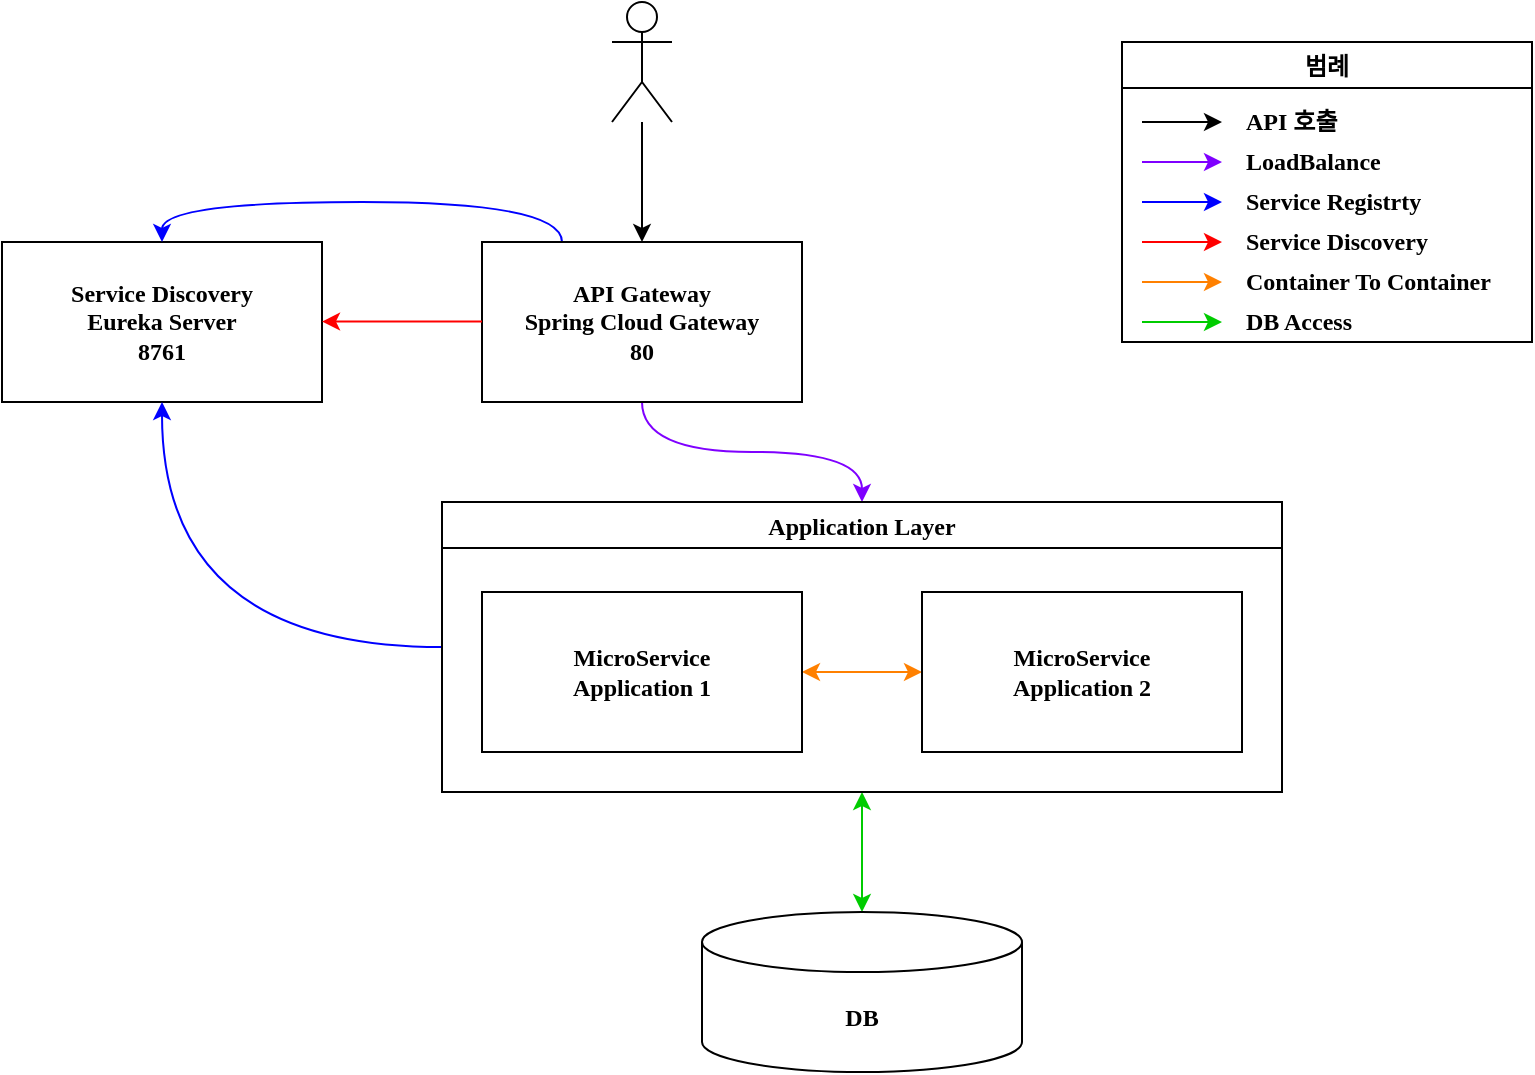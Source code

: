 <mxfile version="18.1.3" type="github" pages="2">
  <diagram id="tCjOHd1AOHYK8ctcOkT3" name="Page-1">
    <mxGraphModel dx="1185" dy="635" grid="1" gridSize="5" guides="1" tooltips="1" connect="1" arrows="1" fold="1" page="0" pageScale="1" pageWidth="827" pageHeight="1169" math="0" shadow="0">
      <root>
        <mxCell id="0" />
        <mxCell id="1" parent="0" />
        <mxCell id="u_qnulU21Ccd_IEKLZmD-1" value="Service Discovery&lt;br&gt;Eureka Server&lt;br&gt;8761" style="rounded=0;whiteSpace=wrap;html=1;fontStyle=1;fontFamily=Nanum Gothic;fontSource=http%3A%2F%2Ffonts.googleapis.com%2Fearlyaccess%2Fnanumgothic.css;" parent="1" vertex="1">
          <mxGeometry x="300" y="240" width="160" height="80" as="geometry" />
        </mxCell>
        <mxCell id="0uWgaXjeywN7YIeMeXA3-5" value="" style="edgeStyle=orthogonalEdgeStyle;rounded=0;orthogonalLoop=1;jettySize=auto;html=1;exitX=0.5;exitY=1;exitDx=0;exitDy=0;strokeColor=#00CC00;startArrow=classic;startFill=1;fontStyle=1;fontFamily=Nanum Gothic;fontSource=http%3A%2F%2Ffonts.googleapis.com%2Fearlyaccess%2Fnanumgothic.css;" parent="1" source="0uWgaXjeywN7YIeMeXA3-12" target="u_qnulU21Ccd_IEKLZmD-4" edge="1">
          <mxGeometry relative="1" as="geometry" />
        </mxCell>
        <mxCell id="0uWgaXjeywN7YIeMeXA3-10" value="" style="edgeStyle=none;rounded=0;orthogonalLoop=1;jettySize=auto;html=1;startArrow=classic;startFill=1;strokeColor=#FF8000;fontStyle=1;fontFamily=Nanum Gothic;fontSource=http%3A%2F%2Ffonts.googleapis.com%2Fearlyaccess%2Fnanumgothic.css;" parent="1" source="u_qnulU21Ccd_IEKLZmD-2" target="0uWgaXjeywN7YIeMeXA3-8" edge="1">
          <mxGeometry relative="1" as="geometry" />
        </mxCell>
        <mxCell id="u_qnulU21Ccd_IEKLZmD-2" value="MicroService&lt;br&gt;Application 2" style="rounded=0;whiteSpace=wrap;html=1;fontStyle=1;fontFamily=Nanum Gothic;fontSource=http%3A%2F%2Ffonts.googleapis.com%2Fearlyaccess%2Fnanumgothic.css;" parent="1" vertex="1">
          <mxGeometry x="760" y="415" width="160" height="80" as="geometry" />
        </mxCell>
        <mxCell id="0uWgaXjeywN7YIeMeXA3-4" style="edgeStyle=orthogonalEdgeStyle;rounded=0;orthogonalLoop=1;jettySize=auto;html=1;exitX=0.25;exitY=0;exitDx=0;exitDy=0;entryX=0.5;entryY=0;entryDx=0;entryDy=0;strokeColor=#0000FF;startArrow=none;startFill=0;fontStyle=1;fontFamily=Nanum Gothic;fontSource=http%3A%2F%2Ffonts.googleapis.com%2Fearlyaccess%2Fnanumgothic.css;curved=1;" parent="1" source="u_qnulU21Ccd_IEKLZmD-3" target="u_qnulU21Ccd_IEKLZmD-1" edge="1">
          <mxGeometry relative="1" as="geometry" />
        </mxCell>
        <mxCell id="LcAdzvYWBtJncnAksIGm-1" value="" style="edgeStyle=orthogonalEdgeStyle;curved=1;rounded=0;orthogonalLoop=1;jettySize=auto;html=1;fontStyle=1;fontFamily=Nanum Gothic;fontSource=http%3A%2F%2Ffonts.googleapis.com%2Fearlyaccess%2Fnanumgothic.css;strokeColor=#7F00FF;" edge="1" parent="1" source="u_qnulU21Ccd_IEKLZmD-3" target="0uWgaXjeywN7YIeMeXA3-12">
          <mxGeometry relative="1" as="geometry" />
        </mxCell>
        <mxCell id="u_qnulU21Ccd_IEKLZmD-3" value="API Gateway&lt;br&gt;Spring Cloud&amp;nbsp;Gateway&lt;br&gt;80" style="rounded=0;whiteSpace=wrap;html=1;fontStyle=1;fontFamily=Nanum Gothic;fontSource=http%3A%2F%2Ffonts.googleapis.com%2Fearlyaccess%2Fnanumgothic.css;" parent="1" vertex="1">
          <mxGeometry x="540" y="240" width="160" height="80" as="geometry" />
        </mxCell>
        <mxCell id="u_qnulU21Ccd_IEKLZmD-4" value="DB" style="shape=cylinder3;whiteSpace=wrap;html=1;boundedLbl=1;backgroundOutline=1;size=15;fontStyle=1;fontFamily=Nanum Gothic;fontSource=http%3A%2F%2Ffonts.googleapis.com%2Fearlyaccess%2Fnanumgothic.css;" parent="1" vertex="1">
          <mxGeometry x="650" y="575" width="160" height="80" as="geometry" />
        </mxCell>
        <mxCell id="0uWgaXjeywN7YIeMeXA3-2" value="" style="edgeStyle=orthogonalEdgeStyle;rounded=0;orthogonalLoop=1;jettySize=auto;html=1;strokeColor=#000000;fontStyle=1;fontFamily=Nanum Gothic;fontSource=http%3A%2F%2Ffonts.googleapis.com%2Fearlyaccess%2Fnanumgothic.css;" parent="1" source="0uWgaXjeywN7YIeMeXA3-1" target="u_qnulU21Ccd_IEKLZmD-3" edge="1">
          <mxGeometry relative="1" as="geometry" />
        </mxCell>
        <mxCell id="0uWgaXjeywN7YIeMeXA3-1" value="&lt;br&gt;" style="shape=umlActor;verticalLabelPosition=bottom;verticalAlign=top;html=1;outlineConnect=0;fontStyle=1;fontFamily=Nanum Gothic;fontSource=http%3A%2F%2Ffonts.googleapis.com%2Fearlyaccess%2Fnanumgothic.css;" parent="1" vertex="1">
          <mxGeometry x="605" y="120" width="30" height="60" as="geometry" />
        </mxCell>
        <mxCell id="0uWgaXjeywN7YIeMeXA3-11" style="edgeStyle=orthogonalEdgeStyle;rounded=0;orthogonalLoop=1;jettySize=auto;html=1;entryX=0.5;entryY=1;entryDx=0;entryDy=0;startArrow=none;startFill=0;strokeColor=#0000FF;exitX=0;exitY=0.5;exitDx=0;exitDy=0;curved=1;fontStyle=1;fontFamily=Nanum Gothic;fontSource=http%3A%2F%2Ffonts.googleapis.com%2Fearlyaccess%2Fnanumgothic.css;" parent="1" source="0uWgaXjeywN7YIeMeXA3-12" target="u_qnulU21Ccd_IEKLZmD-1" edge="1">
          <mxGeometry relative="1" as="geometry">
            <mxPoint x="380" y="350" as="sourcePoint" />
          </mxGeometry>
        </mxCell>
        <mxCell id="0uWgaXjeywN7YIeMeXA3-8" value="MicroService&lt;br&gt;Application 1" style="rounded=0;whiteSpace=wrap;html=1;fontStyle=1;fontFamily=Nanum Gothic;fontSource=http%3A%2F%2Ffonts.googleapis.com%2Fearlyaccess%2Fnanumgothic.css;" parent="1" vertex="1">
          <mxGeometry x="540" y="415" width="160" height="80" as="geometry" />
        </mxCell>
        <mxCell id="0uWgaXjeywN7YIeMeXA3-12" value="Application Layer" style="swimlane;fontStyle=1;fontFamily=Nanum Gothic;fontSource=http%3A%2F%2Ffonts.googleapis.com%2Fearlyaccess%2Fnanumgothic.css;" parent="1" vertex="1">
          <mxGeometry x="520" y="370" width="420" height="145" as="geometry" />
        </mxCell>
        <mxCell id="LcAdzvYWBtJncnAksIGm-3" value="" style="endArrow=classic;html=1;rounded=0;curved=1;fontStyle=1;fontFamily=Nanum Gothic;fontSource=http%3A%2F%2Ffonts.googleapis.com%2Fearlyaccess%2Fnanumgothic.css;fontSize=12;" edge="1" parent="1">
          <mxGeometry width="50" height="50" relative="1" as="geometry">
            <mxPoint x="870" y="180" as="sourcePoint" />
            <mxPoint x="910" y="180" as="targetPoint" />
          </mxGeometry>
        </mxCell>
        <mxCell id="LcAdzvYWBtJncnAksIGm-4" value="" style="endArrow=classic;html=1;rounded=0;curved=1;strokeColor=#0000FF;fontStyle=1;fontFamily=Nanum Gothic;fontSource=http%3A%2F%2Ffonts.googleapis.com%2Fearlyaccess%2Fnanumgothic.css;fontSize=12;" edge="1" parent="1">
          <mxGeometry width="50" height="50" relative="1" as="geometry">
            <mxPoint x="870" y="220" as="sourcePoint" />
            <mxPoint x="910" y="220" as="targetPoint" />
          </mxGeometry>
        </mxCell>
        <mxCell id="LcAdzvYWBtJncnAksIGm-5" value="" style="endArrow=classic;html=1;rounded=0;curved=1;strokeColor=#FF8000;fontStyle=1;fontFamily=Nanum Gothic;fontSource=http%3A%2F%2Ffonts.googleapis.com%2Fearlyaccess%2Fnanumgothic.css;fontSize=12;" edge="1" parent="1">
          <mxGeometry width="50" height="50" relative="1" as="geometry">
            <mxPoint x="870" y="260" as="sourcePoint" />
            <mxPoint x="910" y="260" as="targetPoint" />
          </mxGeometry>
        </mxCell>
        <mxCell id="LcAdzvYWBtJncnAksIGm-7" value="" style="endArrow=classic;html=1;rounded=0;curved=1;strokeColor=#00CC00;fontStyle=1;fontFamily=Nanum Gothic;fontSource=http%3A%2F%2Ffonts.googleapis.com%2Fearlyaccess%2Fnanumgothic.css;fontSize=12;" edge="1" parent="1">
          <mxGeometry width="50" height="50" relative="1" as="geometry">
            <mxPoint x="870" y="280" as="sourcePoint" />
            <mxPoint x="910" y="280" as="targetPoint" />
          </mxGeometry>
        </mxCell>
        <mxCell id="LcAdzvYWBtJncnAksIGm-12" value="범례" style="swimlane;fontStyle=1;fontFamily=Nanum Gothic;fontSource=http%3A%2F%2Ffonts.googleapis.com%2Fearlyaccess%2Fnanumgothic.css;fontSize=12;" vertex="1" parent="1">
          <mxGeometry x="860" y="140" width="205" height="150" as="geometry" />
        </mxCell>
        <mxCell id="LcAdzvYWBtJncnAksIGm-11" value="DB Access" style="text;html=1;align=left;verticalAlign=middle;resizable=0;points=[];autosize=1;strokeColor=none;fillColor=none;fontStyle=1;fontFamily=Nanum Gothic;fontSource=http%3A%2F%2Ffonts.googleapis.com%2Fearlyaccess%2Fnanumgothic.css;fontSize=12;" vertex="1" parent="LcAdzvYWBtJncnAksIGm-12">
          <mxGeometry x="60" y="130" width="70" height="20" as="geometry" />
        </mxCell>
        <mxCell id="LcAdzvYWBtJncnAksIGm-10" value="Container To Container" style="text;html=1;align=left;verticalAlign=middle;resizable=0;points=[];autosize=1;strokeColor=none;fillColor=none;fontStyle=1;fontFamily=Nanum Gothic;fontSource=http%3A%2F%2Ffonts.googleapis.com%2Fearlyaccess%2Fnanumgothic.css;fontSize=12;" vertex="1" parent="LcAdzvYWBtJncnAksIGm-12">
          <mxGeometry x="60" y="110" width="145" height="20" as="geometry" />
        </mxCell>
        <mxCell id="LcAdzvYWBtJncnAksIGm-9" value="Service Registrty" style="text;html=1;align=left;verticalAlign=middle;resizable=0;points=[];autosize=1;strokeColor=none;fillColor=none;fontStyle=1;fontFamily=Nanum Gothic;fontSource=http%3A%2F%2Ffonts.googleapis.com%2Fearlyaccess%2Fnanumgothic.css;fontSize=12;" vertex="1" parent="LcAdzvYWBtJncnAksIGm-12">
          <mxGeometry x="60" y="70" width="110" height="20" as="geometry" />
        </mxCell>
        <mxCell id="LcAdzvYWBtJncnAksIGm-8" value="API 호출" style="text;html=1;align=left;verticalAlign=middle;resizable=0;points=[];autosize=1;strokeColor=none;fillColor=none;fontStyle=1;fontFamily=Nanum Gothic;fontSource=http%3A%2F%2Ffonts.googleapis.com%2Fearlyaccess%2Fnanumgothic.css;fontSize=12;" vertex="1" parent="LcAdzvYWBtJncnAksIGm-12">
          <mxGeometry x="60" y="30" width="60" height="20" as="geometry" />
        </mxCell>
        <mxCell id="IH-467Ae1hcJbg7Y0LEm-1" value="" style="endArrow=classic;html=1;rounded=0;curved=1;fontStyle=1;fontFamily=Nanum Gothic;fontSource=http%3A%2F%2Ffonts.googleapis.com%2Fearlyaccess%2Fnanumgothic.css;fontSize=12;strokeColor=#7F00FF;" edge="1" parent="LcAdzvYWBtJncnAksIGm-12">
          <mxGeometry width="50" height="50" relative="1" as="geometry">
            <mxPoint x="10" y="60" as="sourcePoint" />
            <mxPoint x="50" y="60" as="targetPoint" />
          </mxGeometry>
        </mxCell>
        <mxCell id="IH-467Ae1hcJbg7Y0LEm-2" value="LoadBalance" style="text;html=1;align=left;verticalAlign=middle;resizable=0;points=[];autosize=1;strokeColor=none;fillColor=none;fontStyle=1;fontFamily=Nanum Gothic;fontSource=http%3A%2F%2Ffonts.googleapis.com%2Fearlyaccess%2Fnanumgothic.css;fontSize=12;" vertex="1" parent="LcAdzvYWBtJncnAksIGm-12">
          <mxGeometry x="60" y="50" width="85" height="20" as="geometry" />
        </mxCell>
        <mxCell id="IH-467Ae1hcJbg7Y0LEm-3" value="" style="endArrow=classic;html=1;rounded=0;curved=1;strokeColor=#FF0000;fontStyle=1;fontFamily=Nanum Gothic;fontSource=http%3A%2F%2Ffonts.googleapis.com%2Fearlyaccess%2Fnanumgothic.css;fontSize=12;" edge="1" parent="LcAdzvYWBtJncnAksIGm-12">
          <mxGeometry width="50" height="50" relative="1" as="geometry">
            <mxPoint x="10" y="100" as="sourcePoint" />
            <mxPoint x="50" y="100" as="targetPoint" />
          </mxGeometry>
        </mxCell>
        <mxCell id="IH-467Ae1hcJbg7Y0LEm-4" value="Service Discovery" style="text;html=1;align=left;verticalAlign=middle;resizable=0;points=[];autosize=1;strokeColor=none;fillColor=none;fontStyle=1;fontFamily=Nanum Gothic;fontSource=http%3A%2F%2Ffonts.googleapis.com%2Fearlyaccess%2Fnanumgothic.css;fontSize=12;" vertex="1" parent="LcAdzvYWBtJncnAksIGm-12">
          <mxGeometry x="60" y="90" width="115" height="20" as="geometry" />
        </mxCell>
        <mxCell id="IH-467Ae1hcJbg7Y0LEm-5" style="edgeStyle=orthogonalEdgeStyle;rounded=0;orthogonalLoop=1;jettySize=auto;html=1;exitX=0;exitY=0.25;exitDx=0;exitDy=0;entryX=1;entryY=0.25;entryDx=0;entryDy=0;strokeColor=#FF0000;startArrow=none;startFill=0;fontStyle=1;fontFamily=Nanum Gothic;fontSource=http%3A%2F%2Ffonts.googleapis.com%2Fearlyaccess%2Fnanumgothic.css;" edge="1" parent="1">
          <mxGeometry relative="1" as="geometry">
            <mxPoint x="540" y="279.76" as="sourcePoint" />
            <mxPoint x="460" y="279.76" as="targetPoint" />
          </mxGeometry>
        </mxCell>
      </root>
    </mxGraphModel>
  </diagram>
  <diagram id="2uJ94oJ7_kGq68bboEM4" name="페이지-2">
    <mxGraphModel dx="1422" dy="762" grid="1" gridSize="5" guides="1" tooltips="1" connect="1" arrows="1" fold="1" page="0" pageScale="1" pageWidth="827" pageHeight="1169" math="0" shadow="0">
      <root>
        <mxCell id="0" />
        <mxCell id="1" parent="0" />
        <mxCell id="oxTNqDRE4Pa-PtXZfXSM-2" value="Spring Cloud Gateway" style="swimlane;sketch=1;fillColor=#b1ddf0;strokeColor=#10739e;" vertex="1" parent="1">
          <mxGeometry x="300" y="280" width="480" height="400" as="geometry" />
        </mxCell>
        <mxCell id="oxTNqDRE4Pa-PtXZfXSM-3" value="Route" style="rounded=0;whiteSpace=wrap;html=1;sketch=1;fillColor=#dae8fc;strokeColor=#6c8ebf;" vertex="1" parent="oxTNqDRE4Pa-PtXZfXSM-2">
          <mxGeometry x="20" y="40" width="120" height="60" as="geometry" />
        </mxCell>
        <mxCell id="oxTNqDRE4Pa-PtXZfXSM-4" value="Circuit Breaker" style="rounded=0;whiteSpace=wrap;html=1;sketch=1;fillColor=#dae8fc;strokeColor=#6c8ebf;" vertex="1" parent="oxTNqDRE4Pa-PtXZfXSM-2">
          <mxGeometry x="20" y="120" width="120" height="60" as="geometry" />
        </mxCell>
        <mxCell id="RQZ3Nx_0aMxZHhN2nF4T-1" value="AB Test" style="rounded=0;whiteSpace=wrap;html=1;sketch=1;fillColor=#dae8fc;strokeColor=#6c8ebf;" vertex="1" parent="oxTNqDRE4Pa-PtXZfXSM-2">
          <mxGeometry x="20" y="200" width="120" height="60" as="geometry" />
        </mxCell>
        <mxCell id="RQZ3Nx_0aMxZHhN2nF4T-2" value="AB Test" style="rounded=0;whiteSpace=wrap;html=1;sketch=1;fillColor=#dae8fc;strokeColor=#6c8ebf;" vertex="1" parent="oxTNqDRE4Pa-PtXZfXSM-2">
          <mxGeometry x="20" y="280" width="120" height="60" as="geometry" />
        </mxCell>
      </root>
    </mxGraphModel>
  </diagram>
</mxfile>
